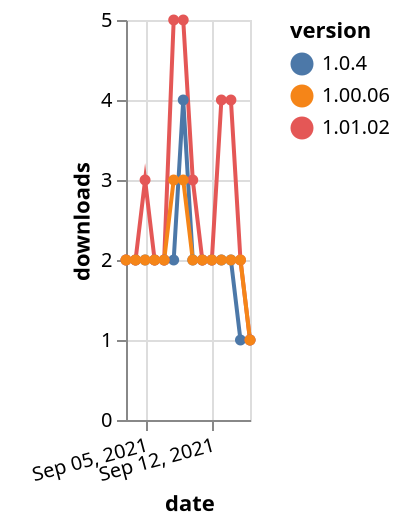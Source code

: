 {"$schema": "https://vega.github.io/schema/vega-lite/v5.json", "description": "A simple bar chart with embedded data.", "data": {"values": [{"date": "2021-09-03", "total": 2174, "delta": 2, "version": "1.0.4"}, {"date": "2021-09-04", "total": 2176, "delta": 2, "version": "1.0.4"}, {"date": "2021-09-05", "total": 2178, "delta": 2, "version": "1.0.4"}, {"date": "2021-09-06", "total": 2180, "delta": 2, "version": "1.0.4"}, {"date": "2021-09-07", "total": 2182, "delta": 2, "version": "1.0.4"}, {"date": "2021-09-08", "total": 2184, "delta": 2, "version": "1.0.4"}, {"date": "2021-09-09", "total": 2188, "delta": 4, "version": "1.0.4"}, {"date": "2021-09-10", "total": 2190, "delta": 2, "version": "1.0.4"}, {"date": "2021-09-11", "total": 2192, "delta": 2, "version": "1.0.4"}, {"date": "2021-09-12", "total": 2194, "delta": 2, "version": "1.0.4"}, {"date": "2021-09-13", "total": 2196, "delta": 2, "version": "1.0.4"}, {"date": "2021-09-14", "total": 2198, "delta": 2, "version": "1.0.4"}, {"date": "2021-09-15", "total": 2199, "delta": 1, "version": "1.0.4"}, {"date": "2021-09-16", "total": 2200, "delta": 1, "version": "1.0.4"}, {"date": "2021-09-03", "total": 1651, "delta": 2, "version": "1.01.02"}, {"date": "2021-09-04", "total": 1653, "delta": 2, "version": "1.01.02"}, {"date": "2021-09-05", "total": 1656, "delta": 3, "version": "1.01.02"}, {"date": "2021-09-06", "total": 1658, "delta": 2, "version": "1.01.02"}, {"date": "2021-09-07", "total": 1660, "delta": 2, "version": "1.01.02"}, {"date": "2021-09-08", "total": 1665, "delta": 5, "version": "1.01.02"}, {"date": "2021-09-09", "total": 1670, "delta": 5, "version": "1.01.02"}, {"date": "2021-09-10", "total": 1673, "delta": 3, "version": "1.01.02"}, {"date": "2021-09-11", "total": 1675, "delta": 2, "version": "1.01.02"}, {"date": "2021-09-12", "total": 1677, "delta": 2, "version": "1.01.02"}, {"date": "2021-09-13", "total": 1681, "delta": 4, "version": "1.01.02"}, {"date": "2021-09-14", "total": 1685, "delta": 4, "version": "1.01.02"}, {"date": "2021-09-15", "total": 1687, "delta": 2, "version": "1.01.02"}, {"date": "2021-09-16", "total": 1688, "delta": 1, "version": "1.01.02"}, {"date": "2021-09-03", "total": 2168, "delta": 2, "version": "1.00.06"}, {"date": "2021-09-04", "total": 2170, "delta": 2, "version": "1.00.06"}, {"date": "2021-09-05", "total": 2172, "delta": 2, "version": "1.00.06"}, {"date": "2021-09-06", "total": 2174, "delta": 2, "version": "1.00.06"}, {"date": "2021-09-07", "total": 2176, "delta": 2, "version": "1.00.06"}, {"date": "2021-09-08", "total": 2179, "delta": 3, "version": "1.00.06"}, {"date": "2021-09-09", "total": 2182, "delta": 3, "version": "1.00.06"}, {"date": "2021-09-10", "total": 2184, "delta": 2, "version": "1.00.06"}, {"date": "2021-09-11", "total": 2186, "delta": 2, "version": "1.00.06"}, {"date": "2021-09-12", "total": 2188, "delta": 2, "version": "1.00.06"}, {"date": "2021-09-13", "total": 2190, "delta": 2, "version": "1.00.06"}, {"date": "2021-09-14", "total": 2192, "delta": 2, "version": "1.00.06"}, {"date": "2021-09-15", "total": 2194, "delta": 2, "version": "1.00.06"}, {"date": "2021-09-16", "total": 2195, "delta": 1, "version": "1.00.06"}]}, "width": "container", "mark": {"type": "line", "point": {"filled": true}}, "encoding": {"x": {"field": "date", "type": "temporal", "timeUnit": "yearmonthdate", "title": "date", "axis": {"labelAngle": -15}}, "y": {"field": "delta", "type": "quantitative", "title": "downloads"}, "color": {"field": "version", "type": "nominal"}, "tooltip": {"field": "delta"}}}
